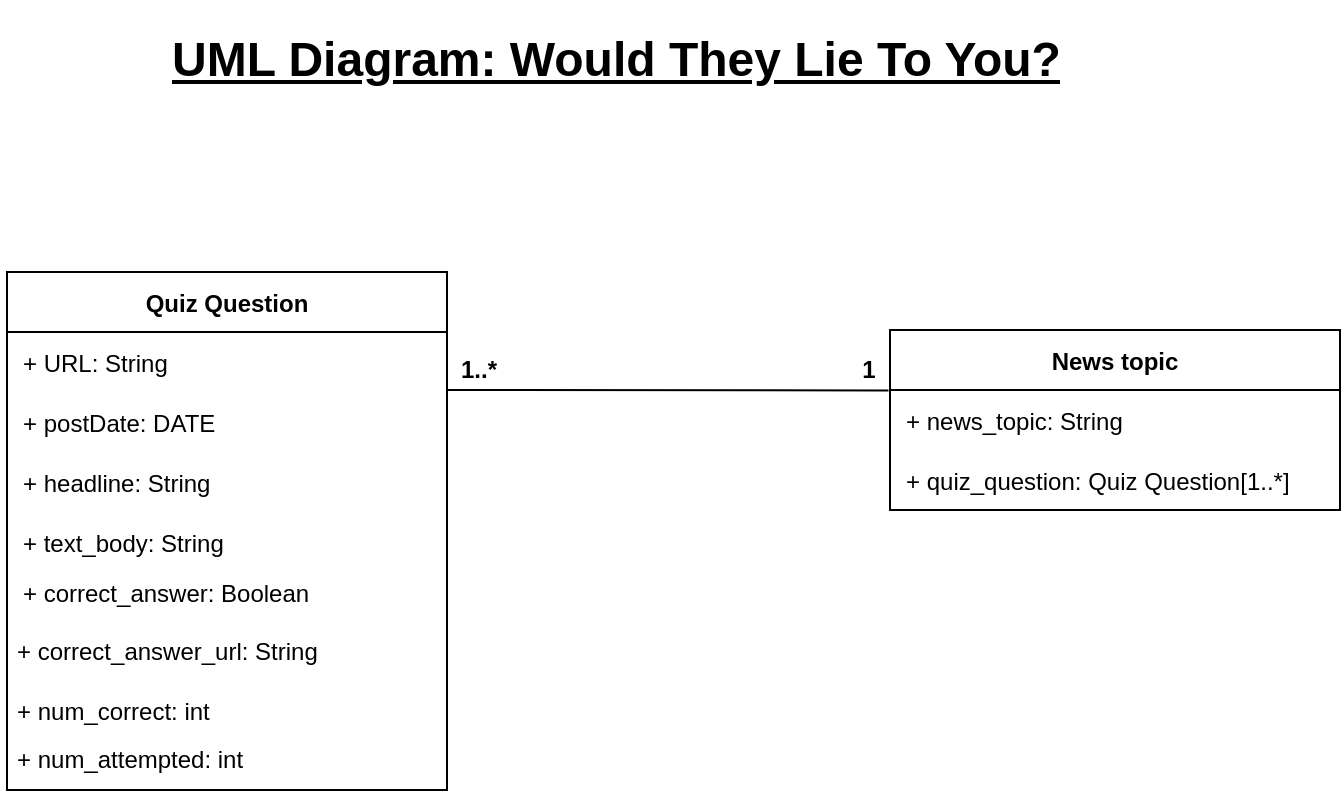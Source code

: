 <mxfile version="14.4.8" type="github">
  <diagram name="Page-1" id="c4acf3e9-155e-7222-9cf6-157b1a14988f">
    <mxGraphModel dx="1252" dy="1077" grid="1" gridSize="10" guides="1" tooltips="1" connect="1" arrows="1" fold="1" page="1" pageScale="1" pageWidth="1000" pageHeight="700" background="#ffffff" math="0" shadow="0">
      <root>
        <mxCell id="0" />
        <mxCell id="1" parent="0" />
        <mxCell id="XYy4_ADjjCEbh8c2QmV2-183" value="Quiz Question" style="shape=table;startSize=30;container=1;collapsible=1;childLayout=tableLayout;fixedRows=1;rowLines=0;fontStyle=1;align=center;resizeLast=1;" parent="1" vertex="1">
          <mxGeometry x="169.5" y="221" width="220" height="259" as="geometry">
            <mxRectangle x="70" y="150" width="110" height="30" as="alternateBounds" />
          </mxGeometry>
        </mxCell>
        <mxCell id="XYy4_ADjjCEbh8c2QmV2-187" value="" style="shape=partialRectangle;collapsible=0;dropTarget=0;pointerEvents=0;fillColor=none;points=[[0,0.5],[1,0.5]];portConstraint=eastwest;top=0;left=0;right=0;bottom=0;" parent="XYy4_ADjjCEbh8c2QmV2-183" vertex="1">
          <mxGeometry y="30" width="220" height="30" as="geometry" />
        </mxCell>
        <mxCell id="XYy4_ADjjCEbh8c2QmV2-189" value="+ URL: String" style="shape=partialRectangle;overflow=hidden;connectable=0;fillColor=none;top=0;left=0;bottom=0;right=0;align=left;spacingLeft=6;" parent="XYy4_ADjjCEbh8c2QmV2-187" vertex="1">
          <mxGeometry width="220" height="30" as="geometry" />
        </mxCell>
        <mxCell id="XYy4_ADjjCEbh8c2QmV2-190" value="" style="shape=partialRectangle;collapsible=0;dropTarget=0;pointerEvents=0;fillColor=none;points=[[0,0.5],[1,0.5]];portConstraint=eastwest;top=0;left=0;right=0;bottom=0;" parent="XYy4_ADjjCEbh8c2QmV2-183" vertex="1">
          <mxGeometry y="60" width="220" height="30" as="geometry" />
        </mxCell>
        <mxCell id="XYy4_ADjjCEbh8c2QmV2-192" value="+ postDate: DATE " style="shape=partialRectangle;overflow=hidden;connectable=0;fillColor=none;top=0;left=0;bottom=0;right=0;align=left;spacingLeft=6;" parent="XYy4_ADjjCEbh8c2QmV2-190" vertex="1">
          <mxGeometry width="220" height="30" as="geometry" />
        </mxCell>
        <mxCell id="XYy4_ADjjCEbh8c2QmV2-193" value="" style="shape=partialRectangle;collapsible=0;dropTarget=0;pointerEvents=0;fillColor=none;points=[[0,0.5],[1,0.5]];portConstraint=eastwest;top=0;left=0;right=0;bottom=0;" parent="XYy4_ADjjCEbh8c2QmV2-183" vertex="1">
          <mxGeometry y="90" width="220" height="30" as="geometry" />
        </mxCell>
        <mxCell id="XYy4_ADjjCEbh8c2QmV2-195" value="+ headline: String" style="shape=partialRectangle;overflow=hidden;connectable=0;fillColor=none;top=0;left=0;bottom=0;right=0;align=left;spacingLeft=6;" parent="XYy4_ADjjCEbh8c2QmV2-193" vertex="1">
          <mxGeometry width="220" height="30" as="geometry" />
        </mxCell>
        <mxCell id="XYy4_ADjjCEbh8c2QmV2-196" value="" style="shape=partialRectangle;collapsible=0;dropTarget=0;pointerEvents=0;fillColor=none;points=[[0,0.5],[1,0.5]];portConstraint=eastwest;top=0;left=0;right=0;bottom=0;" parent="XYy4_ADjjCEbh8c2QmV2-183" vertex="1">
          <mxGeometry y="120" width="220" height="30" as="geometry" />
        </mxCell>
        <mxCell id="XYy4_ADjjCEbh8c2QmV2-198" value="+ text_body: String" style="shape=partialRectangle;overflow=hidden;connectable=0;fillColor=none;top=0;left=0;bottom=0;right=0;align=left;spacingLeft=6;" parent="XYy4_ADjjCEbh8c2QmV2-196" vertex="1">
          <mxGeometry width="220" height="30" as="geometry" />
        </mxCell>
        <mxCell id="XYy4_ADjjCEbh8c2QmV2-199" value="" style="shape=partialRectangle;collapsible=0;dropTarget=0;pointerEvents=0;fillColor=none;points=[[0,0.5],[1,0.5]];portConstraint=eastwest;top=0;left=0;right=0;bottom=0;" parent="XYy4_ADjjCEbh8c2QmV2-183" vertex="1">
          <mxGeometry y="150" width="220" height="20" as="geometry" />
        </mxCell>
        <mxCell id="XYy4_ADjjCEbh8c2QmV2-201" value="+ correct_answer: Boolean" style="shape=partialRectangle;overflow=hidden;connectable=0;fillColor=none;top=0;left=0;bottom=0;right=0;align=left;spacingLeft=6;" parent="XYy4_ADjjCEbh8c2QmV2-199" vertex="1">
          <mxGeometry width="220" height="20" as="geometry" />
        </mxCell>
        <mxCell id="XYy4_ADjjCEbh8c2QmV2-202" value="" style="shape=partialRectangle;collapsible=0;dropTarget=0;pointerEvents=0;fillColor=none;points=[[0,0.5],[1,0.5]];portConstraint=eastwest;top=0;left=0;right=0;bottom=0;" parent="XYy4_ADjjCEbh8c2QmV2-183" vertex="1">
          <mxGeometry y="170" width="220" height="29" as="geometry" />
        </mxCell>
        <mxCell id="XYy4_ADjjCEbh8c2QmV2-204" value="" style="shape=partialRectangle;overflow=hidden;connectable=0;fillColor=none;top=0;left=0;bottom=0;right=0;align=left;spacingLeft=6;labelBorderColor=#000000;perimeterSpacing=0;strokeWidth=2;" parent="XYy4_ADjjCEbh8c2QmV2-202" vertex="1">
          <mxGeometry width="220" height="29" as="geometry" />
        </mxCell>
        <mxCell id="XYy4_ADjjCEbh8c2QmV2-208" value="News topic" style="shape=table;startSize=30;container=1;collapsible=1;childLayout=tableLayout;fixedRows=1;rowLines=0;fontStyle=1;align=center;resizeLast=1;" parent="1" vertex="1">
          <mxGeometry x="611" y="250" width="225" height="90" as="geometry" />
        </mxCell>
        <mxCell id="XYy4_ADjjCEbh8c2QmV2-212" value="" style="shape=partialRectangle;collapsible=0;dropTarget=0;pointerEvents=0;fillColor=none;points=[[0,0.5],[1,0.5]];portConstraint=eastwest;top=0;left=0;right=0;bottom=0;" parent="XYy4_ADjjCEbh8c2QmV2-208" vertex="1">
          <mxGeometry y="30" width="225" height="30" as="geometry" />
        </mxCell>
        <mxCell id="XYy4_ADjjCEbh8c2QmV2-214" value="+ news_topic: String" style="shape=partialRectangle;overflow=hidden;connectable=0;fillColor=none;top=0;left=0;bottom=0;right=0;align=left;spacingLeft=6;" parent="XYy4_ADjjCEbh8c2QmV2-212" vertex="1">
          <mxGeometry width="225" height="30" as="geometry" />
        </mxCell>
        <mxCell id="XYy4_ADjjCEbh8c2QmV2-261" style="shape=partialRectangle;collapsible=0;dropTarget=0;pointerEvents=0;fillColor=none;points=[[0,0.5],[1,0.5]];portConstraint=eastwest;top=0;left=0;right=0;bottom=0;" parent="XYy4_ADjjCEbh8c2QmV2-208" vertex="1">
          <mxGeometry y="60" width="225" height="30" as="geometry" />
        </mxCell>
        <mxCell id="XYy4_ADjjCEbh8c2QmV2-262" value="+ quiz_question: Quiz Question[1..*]" style="shape=partialRectangle;overflow=hidden;connectable=0;fillColor=none;top=0;left=0;bottom=0;right=0;align=left;spacingLeft=6;labelBorderColor=none;perimeterSpacing=0;spacingTop=0;strokeColor=none;" parent="XYy4_ADjjCEbh8c2QmV2-261" vertex="1">
          <mxGeometry width="225" height="30" as="geometry" />
        </mxCell>
        <mxCell id="XYy4_ADjjCEbh8c2QmV2-245" value="&lt;h1&gt;&lt;span&gt;UML Diagram: Would They Lie To You?&lt;/span&gt;&lt;/h1&gt;&lt;h1&gt;&lt;br&gt;&lt;/h1&gt;" style="text;html=1;strokeColor=none;fillColor=none;spacing=5;spacingTop=-20;whiteSpace=wrap;overflow=hidden;rounded=0;fontStyle=4" parent="1" vertex="1">
          <mxGeometry x="246.5" y="95" width="490" height="60" as="geometry" />
        </mxCell>
        <mxCell id="XYy4_ADjjCEbh8c2QmV2-256" value="" style="endArrow=none;html=1;exitX=1.013;exitY=1.013;exitDx=0;exitDy=0;exitPerimeter=0;" parent="1" source="30E7htcgH35JNI0_4t0r-1" edge="1">
          <mxGeometry width="50" height="50" relative="1" as="geometry">
            <mxPoint x="660" y="280" as="sourcePoint" />
            <mxPoint x="390" y="280" as="targetPoint" />
            <Array as="points">
              <mxPoint x="390" y="280" />
            </Array>
          </mxGeometry>
        </mxCell>
        <mxCell id="XYy4_ADjjCEbh8c2QmV2-260" value="1..*" style="text;html=1;align=center;verticalAlign=middle;resizable=0;points=[];autosize=1;fontStyle=1" parent="1" vertex="1">
          <mxGeometry x="390" y="260" width="30" height="20" as="geometry" />
        </mxCell>
        <mxCell id="30E7htcgH35JNI0_4t0r-1" value="1" style="text;html=1;align=center;verticalAlign=middle;resizable=0;points=[];autosize=1;fontStyle=1" vertex="1" parent="1">
          <mxGeometry x="590" y="260" width="20" height="20" as="geometry" />
        </mxCell>
        <mxCell id="30E7htcgH35JNI0_4t0r-2" value="+ correct_answer_url: String" style="shape=partialRectangle;overflow=hidden;connectable=0;fillColor=none;top=0;left=0;bottom=0;right=0;align=left;spacingLeft=6;" vertex="1" parent="1">
          <mxGeometry x="166.5" y="400" width="220" height="20" as="geometry" />
        </mxCell>
        <mxCell id="30E7htcgH35JNI0_4t0r-3" value="+ num_correct: int" style="shape=partialRectangle;overflow=hidden;connectable=0;fillColor=none;top=0;left=0;bottom=0;right=0;align=left;spacingLeft=6;" vertex="1" parent="1">
          <mxGeometry x="166.5" y="430" width="220" height="20" as="geometry" />
        </mxCell>
        <mxCell id="30E7htcgH35JNI0_4t0r-4" value="+ num_attempted: int" style="shape=partialRectangle;overflow=hidden;connectable=0;fillColor=none;top=0;left=0;bottom=0;right=0;align=left;spacingLeft=6;" vertex="1" parent="1">
          <mxGeometry x="166.5" y="454" width="220" height="20" as="geometry" />
        </mxCell>
      </root>
    </mxGraphModel>
  </diagram>
</mxfile>
